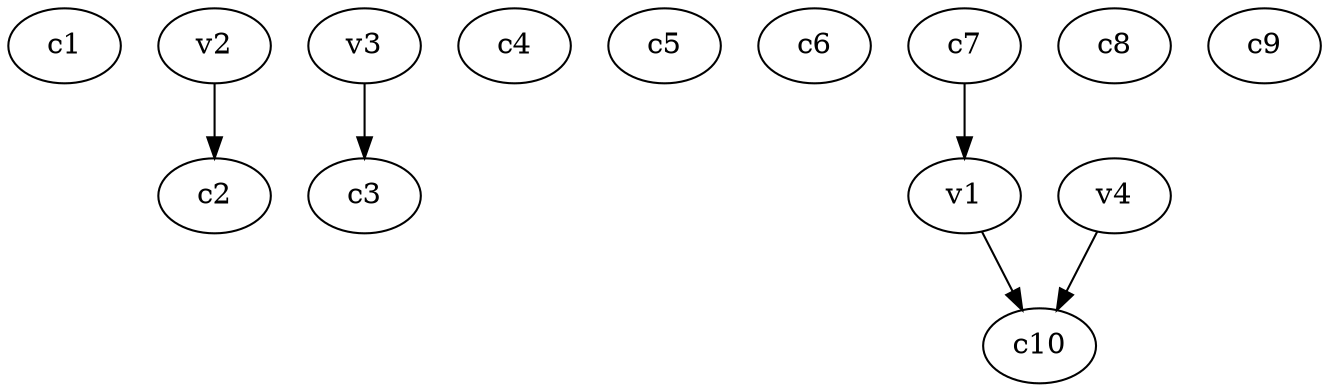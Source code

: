 strict digraph  {
c1;
c2;
c3;
c4;
c5;
c6;
c7;
c8;
c9;
c10;
v1;
v2;
v3;
v4;
c7 -> v1  [weight=1];
v1 -> c10  [weight=1];
v2 -> c2  [weight=1];
v3 -> c3  [weight=1];
v4 -> c10  [weight=1];
}

